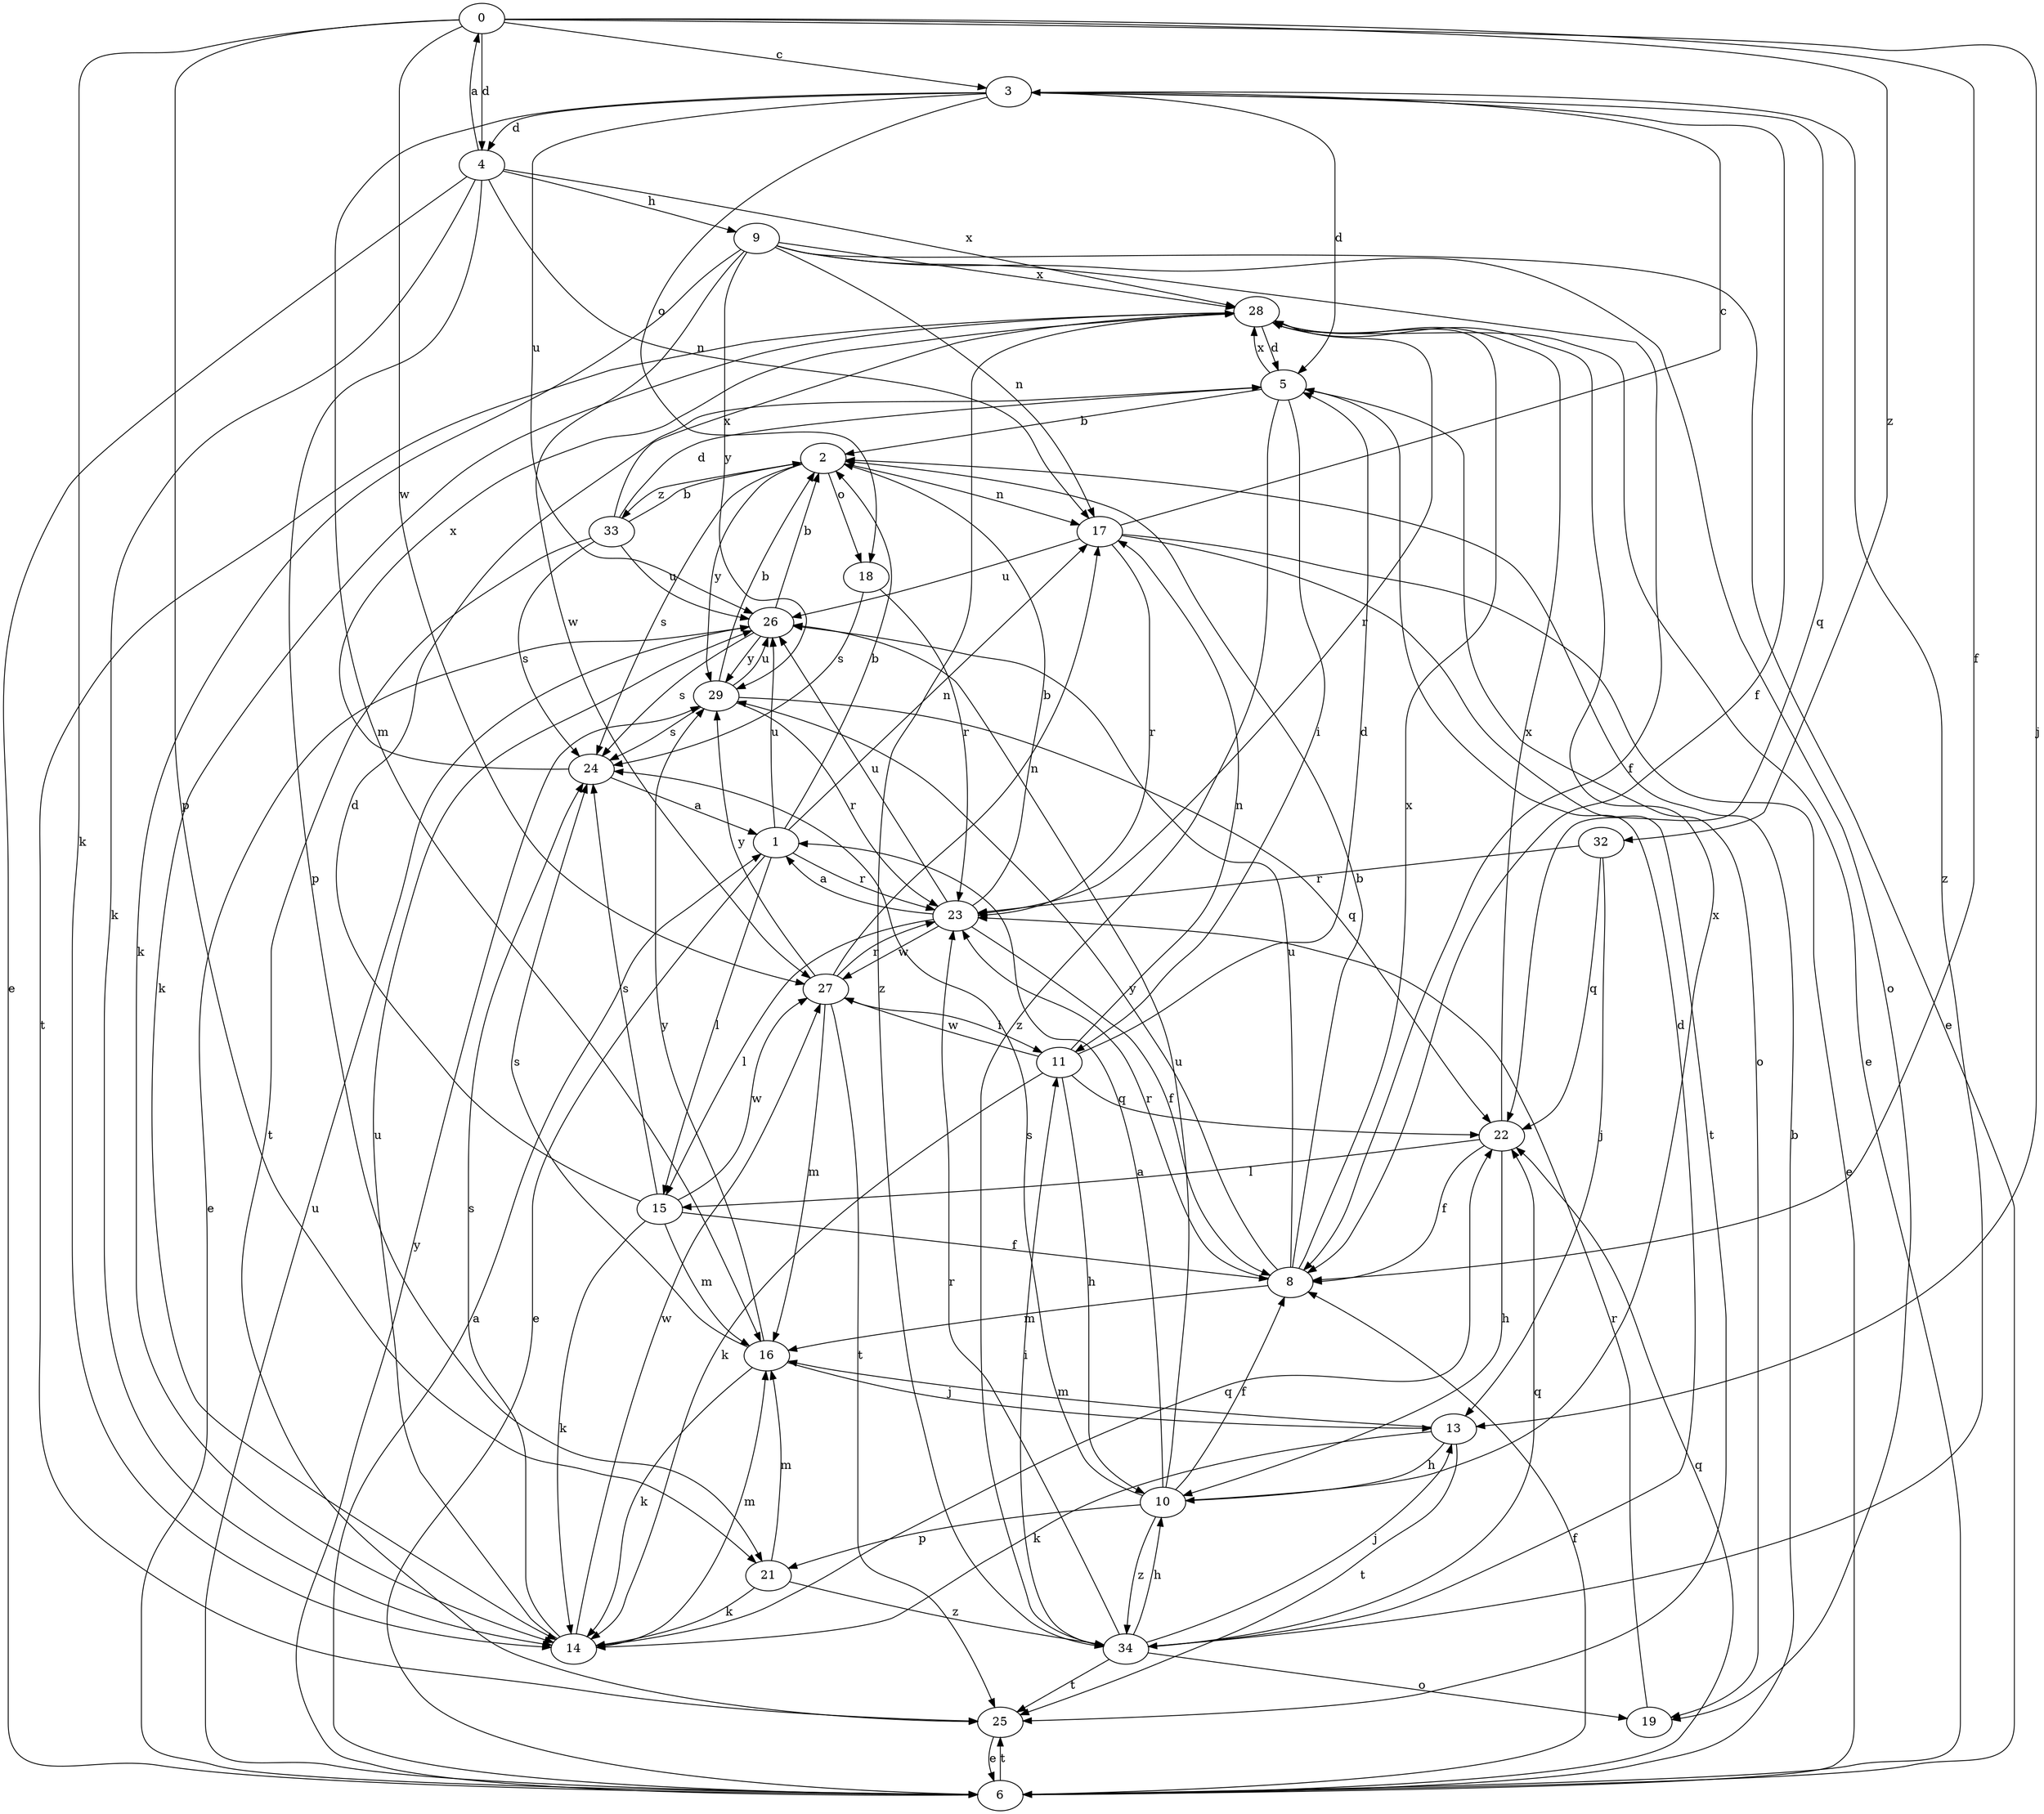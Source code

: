 strict digraph  {
0;
1;
2;
3;
4;
5;
6;
8;
9;
10;
11;
13;
14;
15;
16;
17;
18;
19;
21;
22;
23;
24;
25;
26;
27;
28;
29;
32;
33;
34;
0 -> 3  [label=c];
0 -> 4  [label=d];
0 -> 8  [label=f];
0 -> 13  [label=j];
0 -> 14  [label=k];
0 -> 21  [label=p];
0 -> 27  [label=w];
0 -> 32  [label=z];
1 -> 2  [label=b];
1 -> 6  [label=e];
1 -> 15  [label=l];
1 -> 17  [label=n];
1 -> 23  [label=r];
1 -> 26  [label=u];
2 -> 17  [label=n];
2 -> 18  [label=o];
2 -> 24  [label=s];
2 -> 29  [label=y];
2 -> 33  [label=z];
3 -> 4  [label=d];
3 -> 5  [label=d];
3 -> 8  [label=f];
3 -> 16  [label=m];
3 -> 18  [label=o];
3 -> 22  [label=q];
3 -> 26  [label=u];
3 -> 34  [label=z];
4 -> 0  [label=a];
4 -> 6  [label=e];
4 -> 9  [label=h];
4 -> 14  [label=k];
4 -> 17  [label=n];
4 -> 21  [label=p];
4 -> 28  [label=x];
5 -> 2  [label=b];
5 -> 11  [label=i];
5 -> 19  [label=o];
5 -> 28  [label=x];
5 -> 34  [label=z];
6 -> 1  [label=a];
6 -> 2  [label=b];
6 -> 8  [label=f];
6 -> 22  [label=q];
6 -> 25  [label=t];
6 -> 26  [label=u];
6 -> 29  [label=y];
8 -> 2  [label=b];
8 -> 16  [label=m];
8 -> 23  [label=r];
8 -> 26  [label=u];
8 -> 28  [label=x];
8 -> 29  [label=y];
9 -> 6  [label=e];
9 -> 8  [label=f];
9 -> 14  [label=k];
9 -> 17  [label=n];
9 -> 19  [label=o];
9 -> 27  [label=w];
9 -> 28  [label=x];
9 -> 29  [label=y];
10 -> 1  [label=a];
10 -> 8  [label=f];
10 -> 21  [label=p];
10 -> 24  [label=s];
10 -> 26  [label=u];
10 -> 28  [label=x];
10 -> 34  [label=z];
11 -> 5  [label=d];
11 -> 10  [label=h];
11 -> 14  [label=k];
11 -> 17  [label=n];
11 -> 22  [label=q];
11 -> 27  [label=w];
13 -> 10  [label=h];
13 -> 14  [label=k];
13 -> 16  [label=m];
13 -> 25  [label=t];
14 -> 16  [label=m];
14 -> 22  [label=q];
14 -> 24  [label=s];
14 -> 26  [label=u];
14 -> 27  [label=w];
15 -> 5  [label=d];
15 -> 8  [label=f];
15 -> 14  [label=k];
15 -> 16  [label=m];
15 -> 24  [label=s];
15 -> 27  [label=w];
16 -> 13  [label=j];
16 -> 14  [label=k];
16 -> 24  [label=s];
16 -> 29  [label=y];
17 -> 3  [label=c];
17 -> 6  [label=e];
17 -> 23  [label=r];
17 -> 25  [label=t];
17 -> 26  [label=u];
18 -> 23  [label=r];
18 -> 24  [label=s];
19 -> 23  [label=r];
21 -> 14  [label=k];
21 -> 16  [label=m];
21 -> 34  [label=z];
22 -> 8  [label=f];
22 -> 10  [label=h];
22 -> 15  [label=l];
22 -> 28  [label=x];
23 -> 1  [label=a];
23 -> 2  [label=b];
23 -> 8  [label=f];
23 -> 15  [label=l];
23 -> 26  [label=u];
23 -> 27  [label=w];
24 -> 1  [label=a];
24 -> 28  [label=x];
25 -> 6  [label=e];
26 -> 2  [label=b];
26 -> 6  [label=e];
26 -> 24  [label=s];
26 -> 29  [label=y];
27 -> 11  [label=i];
27 -> 16  [label=m];
27 -> 17  [label=n];
27 -> 23  [label=r];
27 -> 25  [label=t];
27 -> 29  [label=y];
28 -> 5  [label=d];
28 -> 6  [label=e];
28 -> 14  [label=k];
28 -> 23  [label=r];
28 -> 25  [label=t];
28 -> 34  [label=z];
29 -> 2  [label=b];
29 -> 22  [label=q];
29 -> 23  [label=r];
29 -> 24  [label=s];
29 -> 26  [label=u];
32 -> 13  [label=j];
32 -> 22  [label=q];
32 -> 23  [label=r];
33 -> 2  [label=b];
33 -> 5  [label=d];
33 -> 24  [label=s];
33 -> 25  [label=t];
33 -> 26  [label=u];
33 -> 28  [label=x];
34 -> 5  [label=d];
34 -> 10  [label=h];
34 -> 11  [label=i];
34 -> 13  [label=j];
34 -> 19  [label=o];
34 -> 22  [label=q];
34 -> 23  [label=r];
34 -> 25  [label=t];
}
